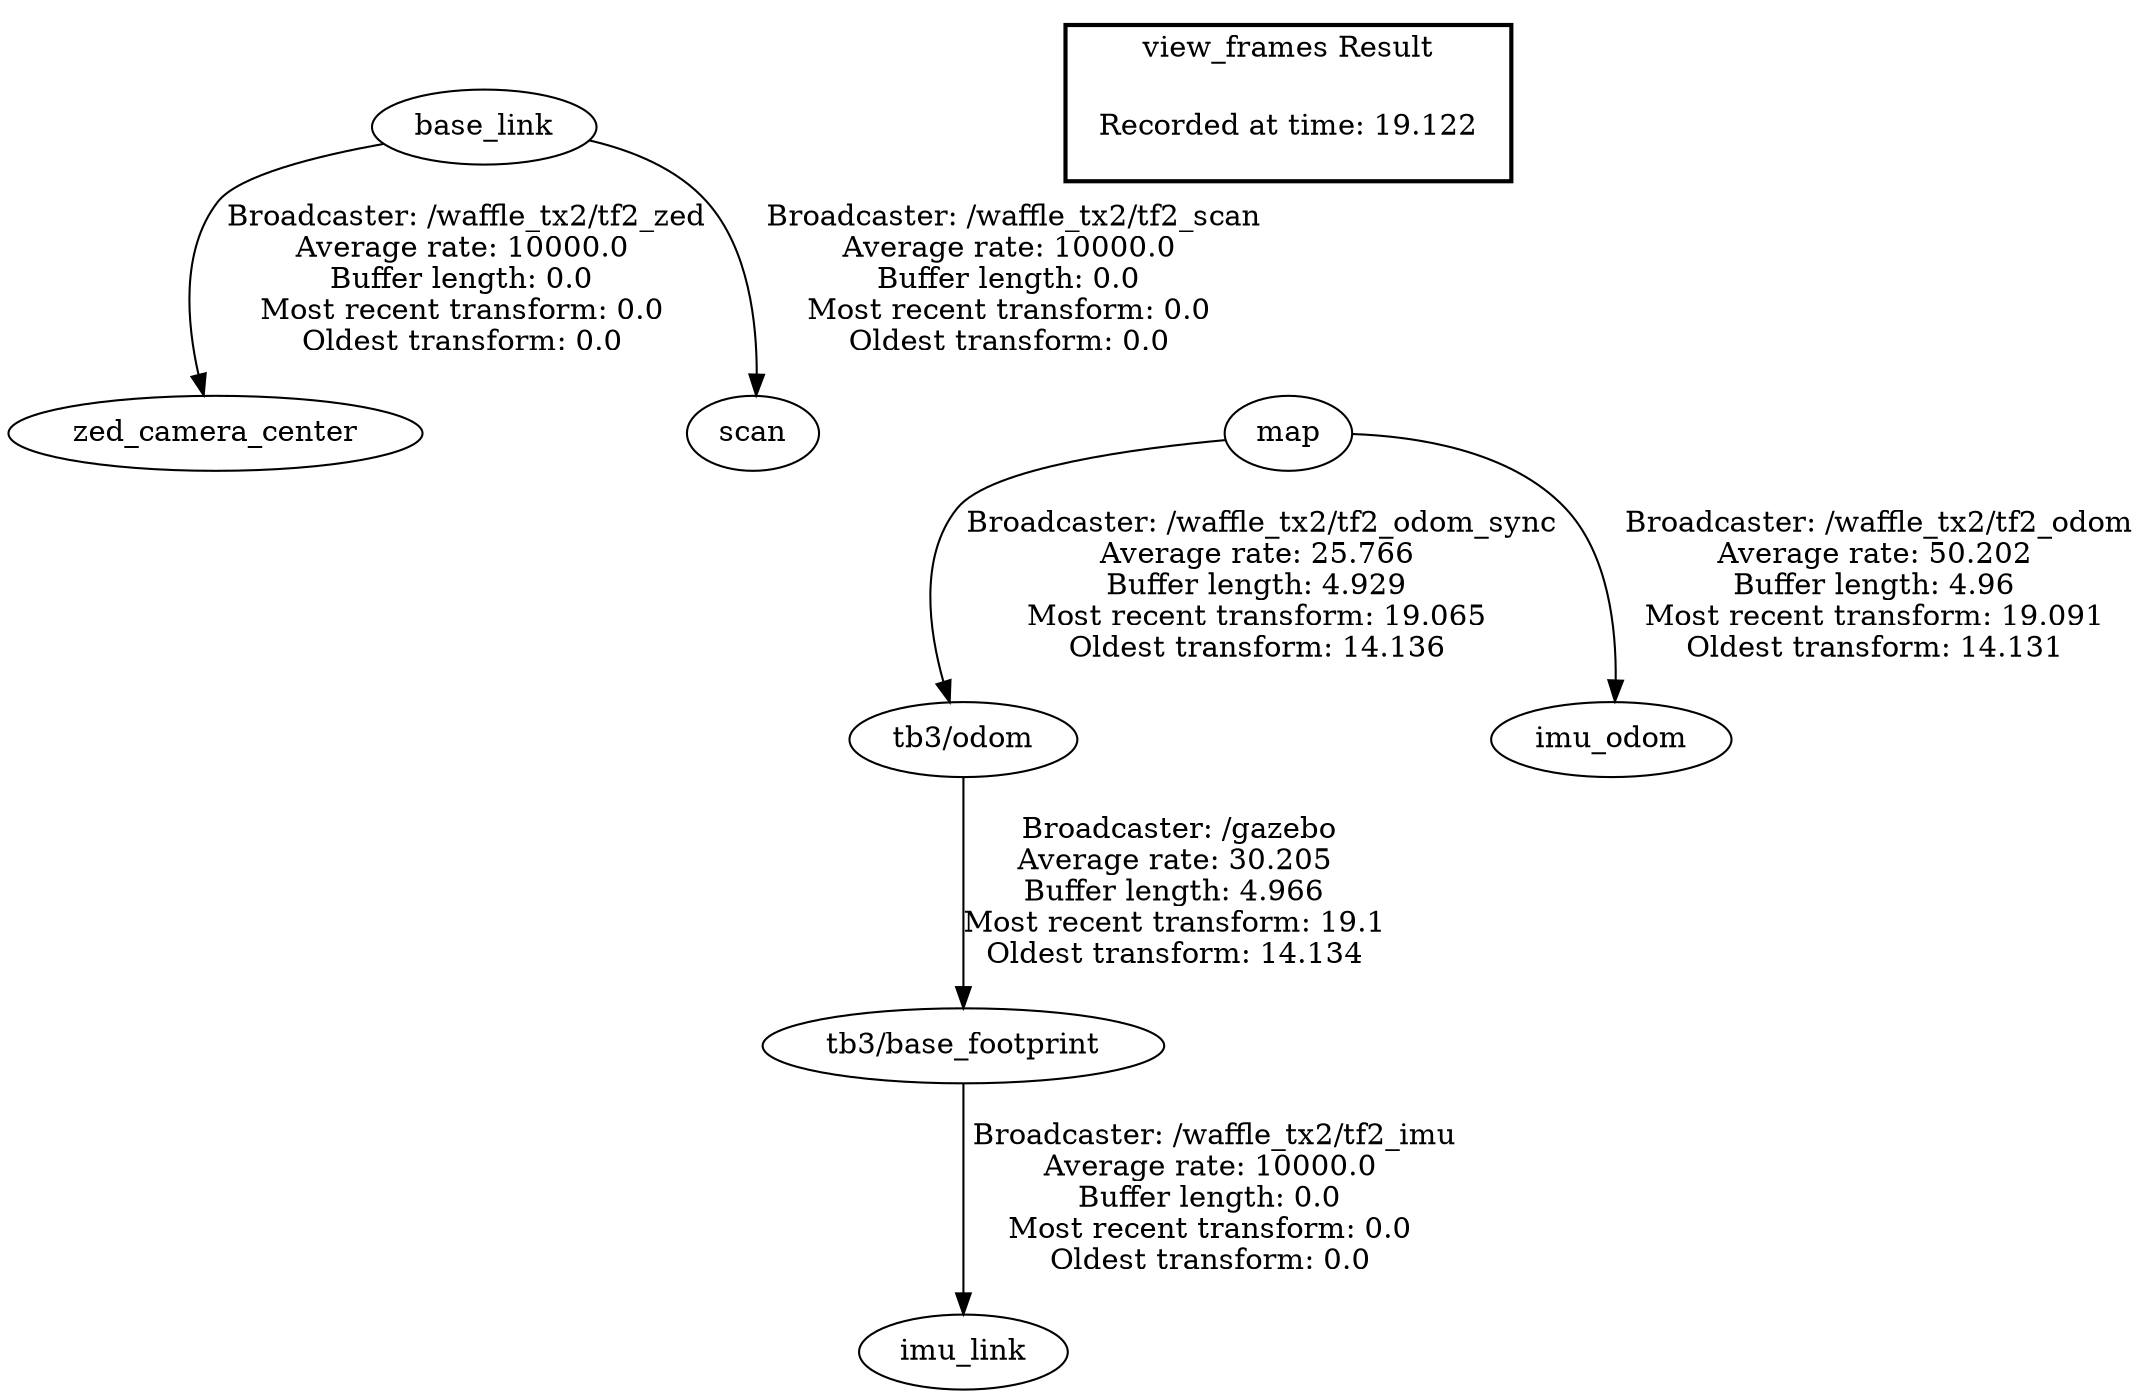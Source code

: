 digraph G {
"base_link" -> "zed_camera_center"[label=" Broadcaster: /waffle_tx2/tf2_zed\nAverage rate: 10000.0\nBuffer length: 0.0\nMost recent transform: 0.0\nOldest transform: 0.0\n"];
"tb3/odom" -> "tb3/base_footprint"[label=" Broadcaster: /gazebo\nAverage rate: 30.205\nBuffer length: 4.966\nMost recent transform: 19.1\nOldest transform: 14.134\n"];
"base_link" -> "scan"[label=" Broadcaster: /waffle_tx2/tf2_scan\nAverage rate: 10000.0\nBuffer length: 0.0\nMost recent transform: 0.0\nOldest transform: 0.0\n"];
"tb3/base_footprint" -> "imu_link"[label=" Broadcaster: /waffle_tx2/tf2_imu\nAverage rate: 10000.0\nBuffer length: 0.0\nMost recent transform: 0.0\nOldest transform: 0.0\n"];
"map" -> "imu_odom"[label=" Broadcaster: /waffle_tx2/tf2_odom\nAverage rate: 50.202\nBuffer length: 4.96\nMost recent transform: 19.091\nOldest transform: 14.131\n"];
"map" -> "tb3/odom"[label=" Broadcaster: /waffle_tx2/tf2_odom_sync\nAverage rate: 25.766\nBuffer length: 4.929\nMost recent transform: 19.065\nOldest transform: 14.136\n"];
edge [style=invis];
 subgraph cluster_legend { style=bold; color=black; label ="view_frames Result";
"Recorded at time: 19.122"[ shape=plaintext ] ;
}->"map";
}